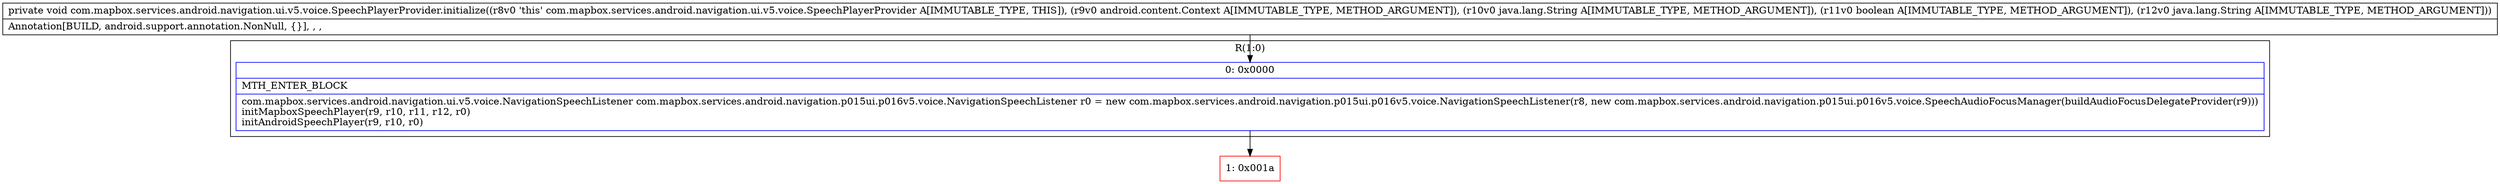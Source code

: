 digraph "CFG forcom.mapbox.services.android.navigation.ui.v5.voice.SpeechPlayerProvider.initialize(Landroid\/content\/Context;Ljava\/lang\/String;ZLjava\/lang\/String;)V" {
subgraph cluster_Region_1298573799 {
label = "R(1:0)";
node [shape=record,color=blue];
Node_0 [shape=record,label="{0\:\ 0x0000|MTH_ENTER_BLOCK\l|com.mapbox.services.android.navigation.ui.v5.voice.NavigationSpeechListener com.mapbox.services.android.navigation.p015ui.p016v5.voice.NavigationSpeechListener r0 = new com.mapbox.services.android.navigation.p015ui.p016v5.voice.NavigationSpeechListener(r8, new com.mapbox.services.android.navigation.p015ui.p016v5.voice.SpeechAudioFocusManager(buildAudioFocusDelegateProvider(r9)))\linitMapboxSpeechPlayer(r9, r10, r11, r12, r0)\linitAndroidSpeechPlayer(r9, r10, r0)\l}"];
}
Node_1 [shape=record,color=red,label="{1\:\ 0x001a}"];
MethodNode[shape=record,label="{private void com.mapbox.services.android.navigation.ui.v5.voice.SpeechPlayerProvider.initialize((r8v0 'this' com.mapbox.services.android.navigation.ui.v5.voice.SpeechPlayerProvider A[IMMUTABLE_TYPE, THIS]), (r9v0 android.content.Context A[IMMUTABLE_TYPE, METHOD_ARGUMENT]), (r10v0 java.lang.String A[IMMUTABLE_TYPE, METHOD_ARGUMENT]), (r11v0 boolean A[IMMUTABLE_TYPE, METHOD_ARGUMENT]), (r12v0 java.lang.String A[IMMUTABLE_TYPE, METHOD_ARGUMENT]))  | Annotation[BUILD, android.support.annotation.NonNull, \{\}], , , \l}"];
MethodNode -> Node_0;
Node_0 -> Node_1;
}

